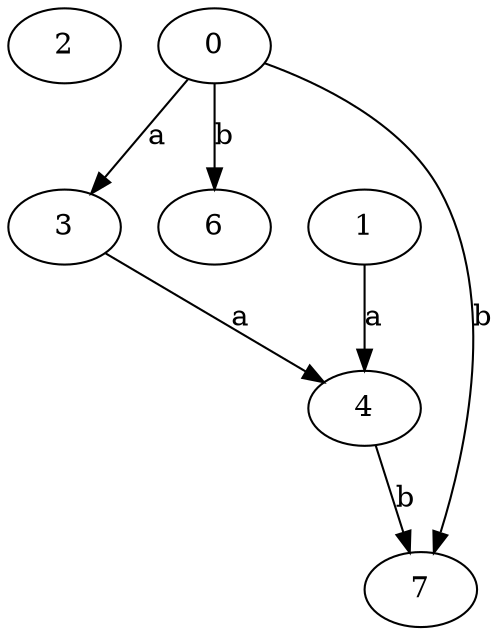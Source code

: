 strict digraph  {
2;
0;
3;
4;
6;
7;
1;
0 -> 3  [label=a];
0 -> 6  [label=b];
0 -> 7  [label=b];
3 -> 4  [label=a];
4 -> 7  [label=b];
1 -> 4  [label=a];
}
